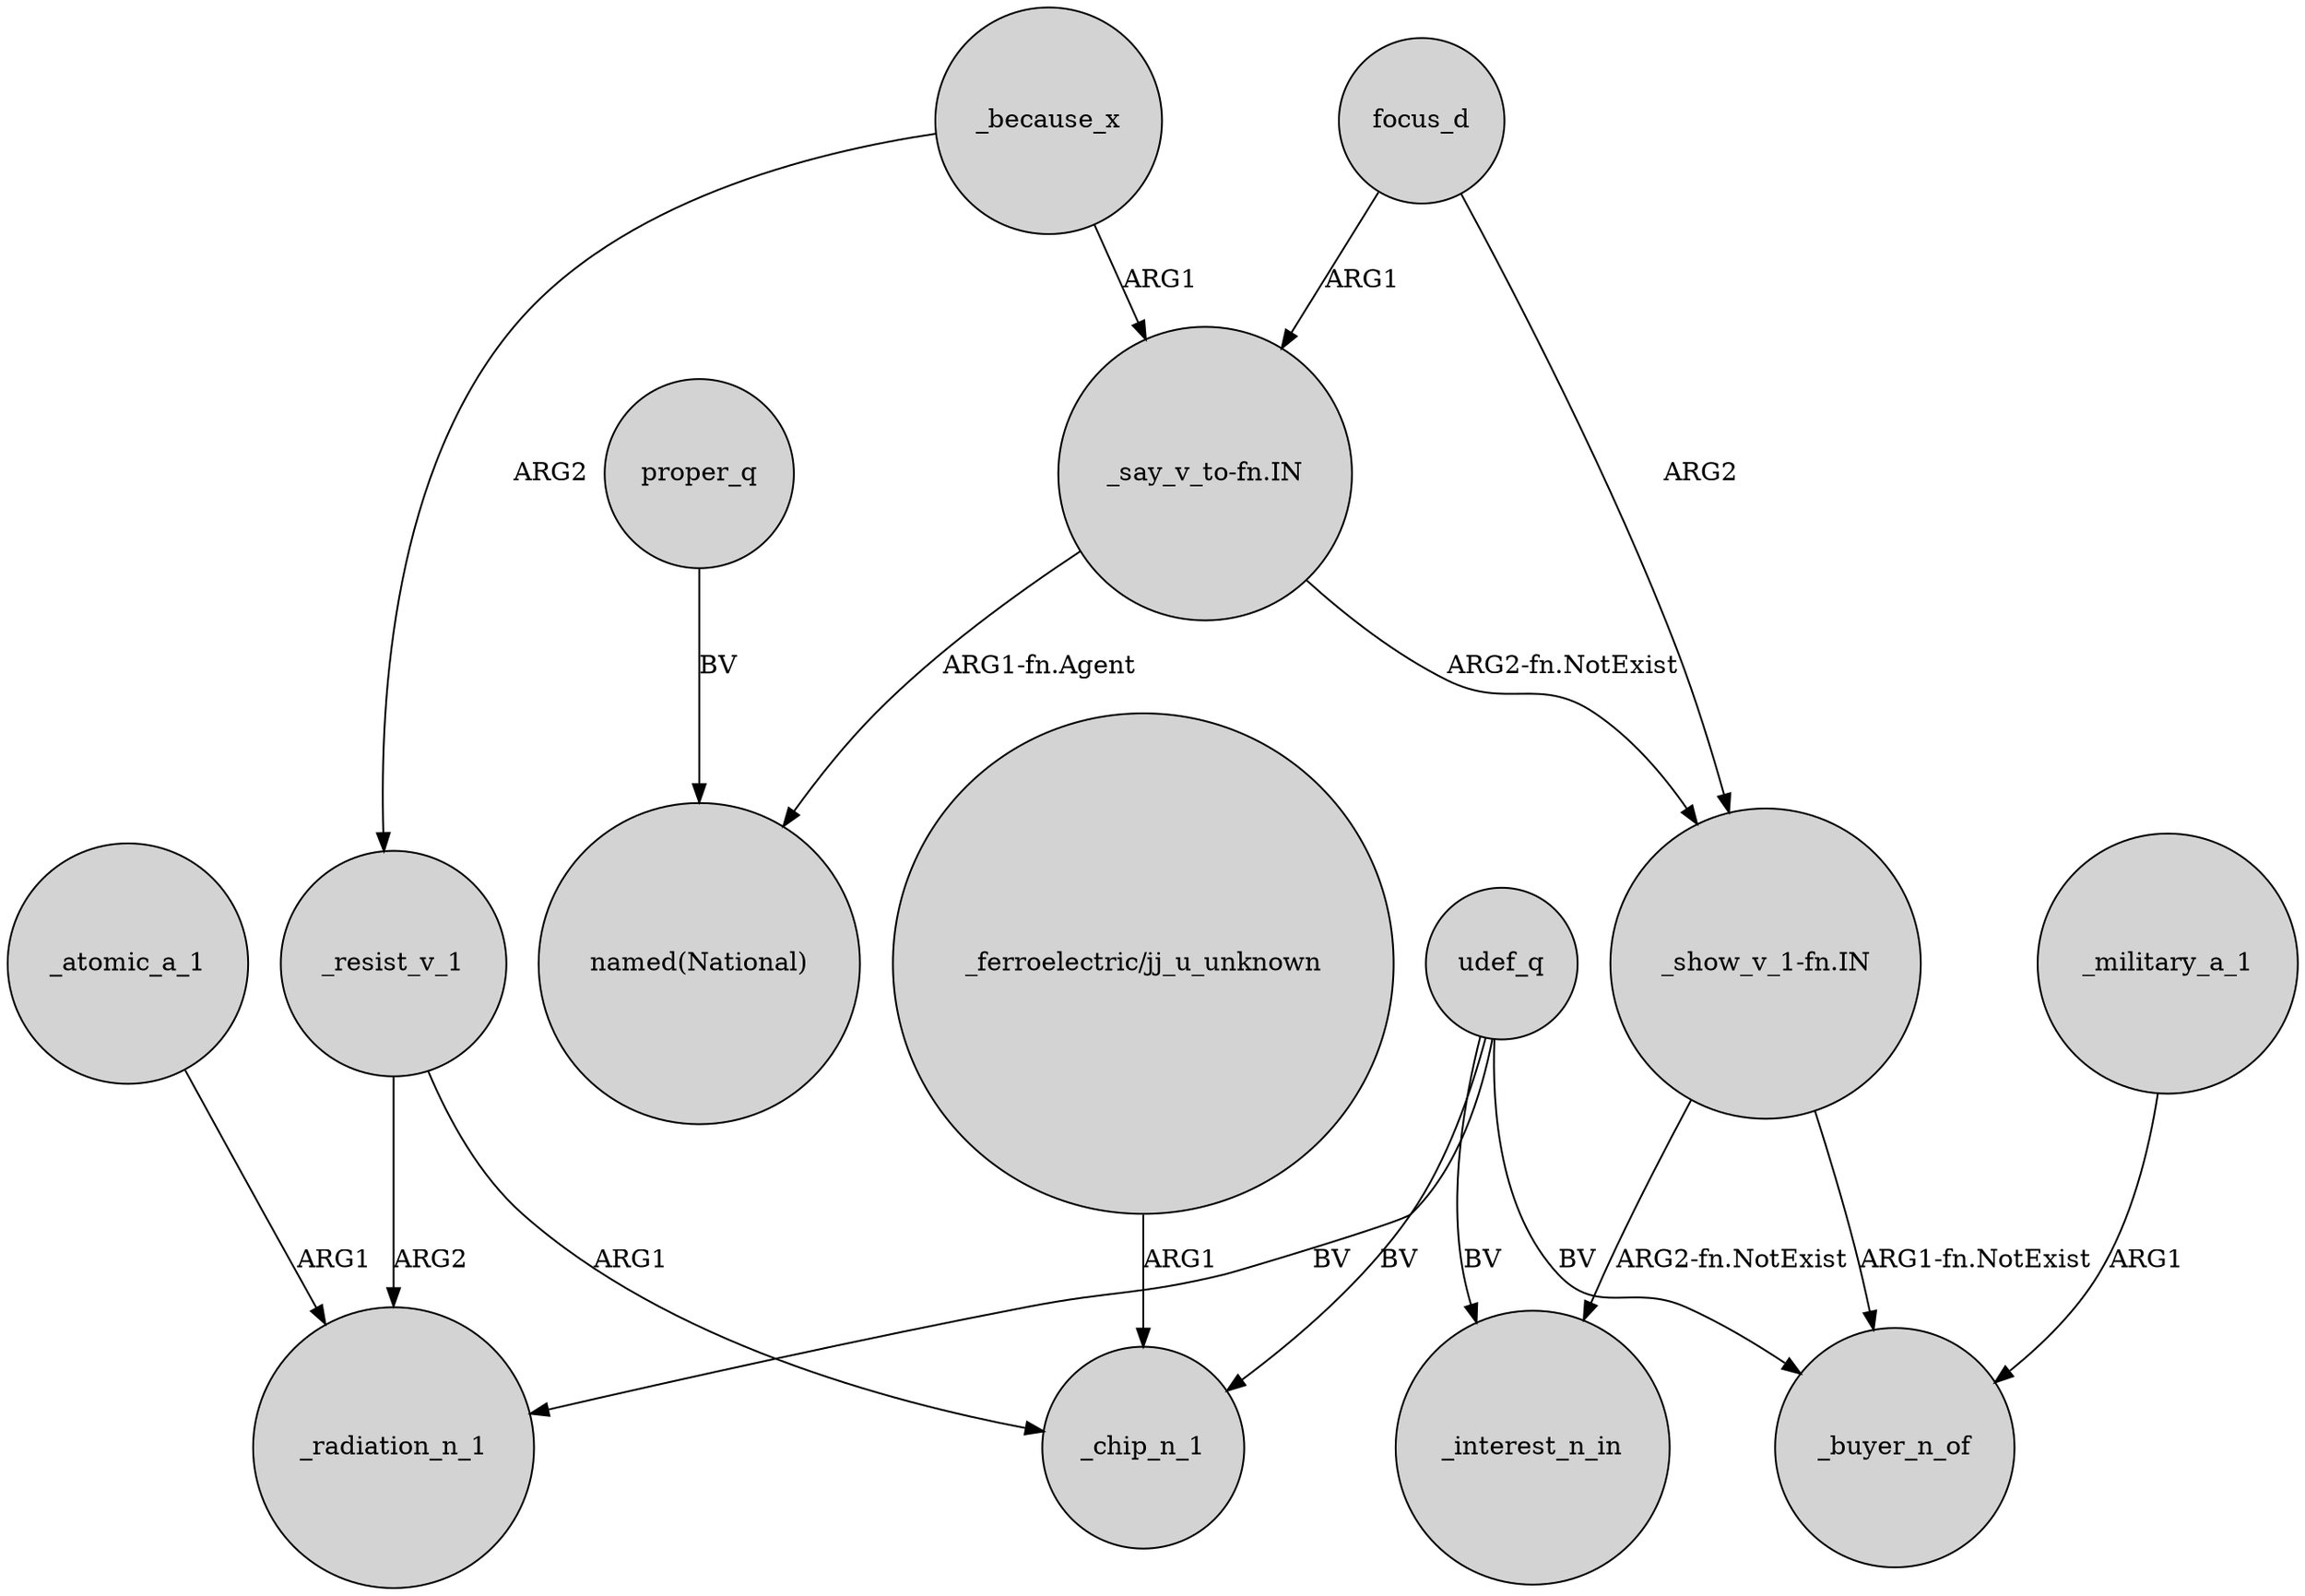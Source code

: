 digraph {
	node [shape=circle style=filled]
	"_say_v_to-fn.IN" -> "named(National)" [label="ARG1-fn.Agent"]
	_because_x -> _resist_v_1 [label=ARG2]
	udef_q -> _chip_n_1 [label=BV]
	_atomic_a_1 -> _radiation_n_1 [label=ARG1]
	focus_d -> "_show_v_1-fn.IN" [label=ARG2]
	_resist_v_1 -> _radiation_n_1 [label=ARG2]
	proper_q -> "named(National)" [label=BV]
	udef_q -> _interest_n_in [label=BV]
	_military_a_1 -> _buyer_n_of [label=ARG1]
	_resist_v_1 -> _chip_n_1 [label=ARG1]
	udef_q -> _radiation_n_1 [label=BV]
	udef_q -> _buyer_n_of [label=BV]
	_because_x -> "_say_v_to-fn.IN" [label=ARG1]
	"_say_v_to-fn.IN" -> "_show_v_1-fn.IN" [label="ARG2-fn.NotExist"]
	"_show_v_1-fn.IN" -> _buyer_n_of [label="ARG1-fn.NotExist"]
	focus_d -> "_say_v_to-fn.IN" [label=ARG1]
	"_show_v_1-fn.IN" -> _interest_n_in [label="ARG2-fn.NotExist"]
	"_ferroelectric/jj_u_unknown" -> _chip_n_1 [label=ARG1]
}
